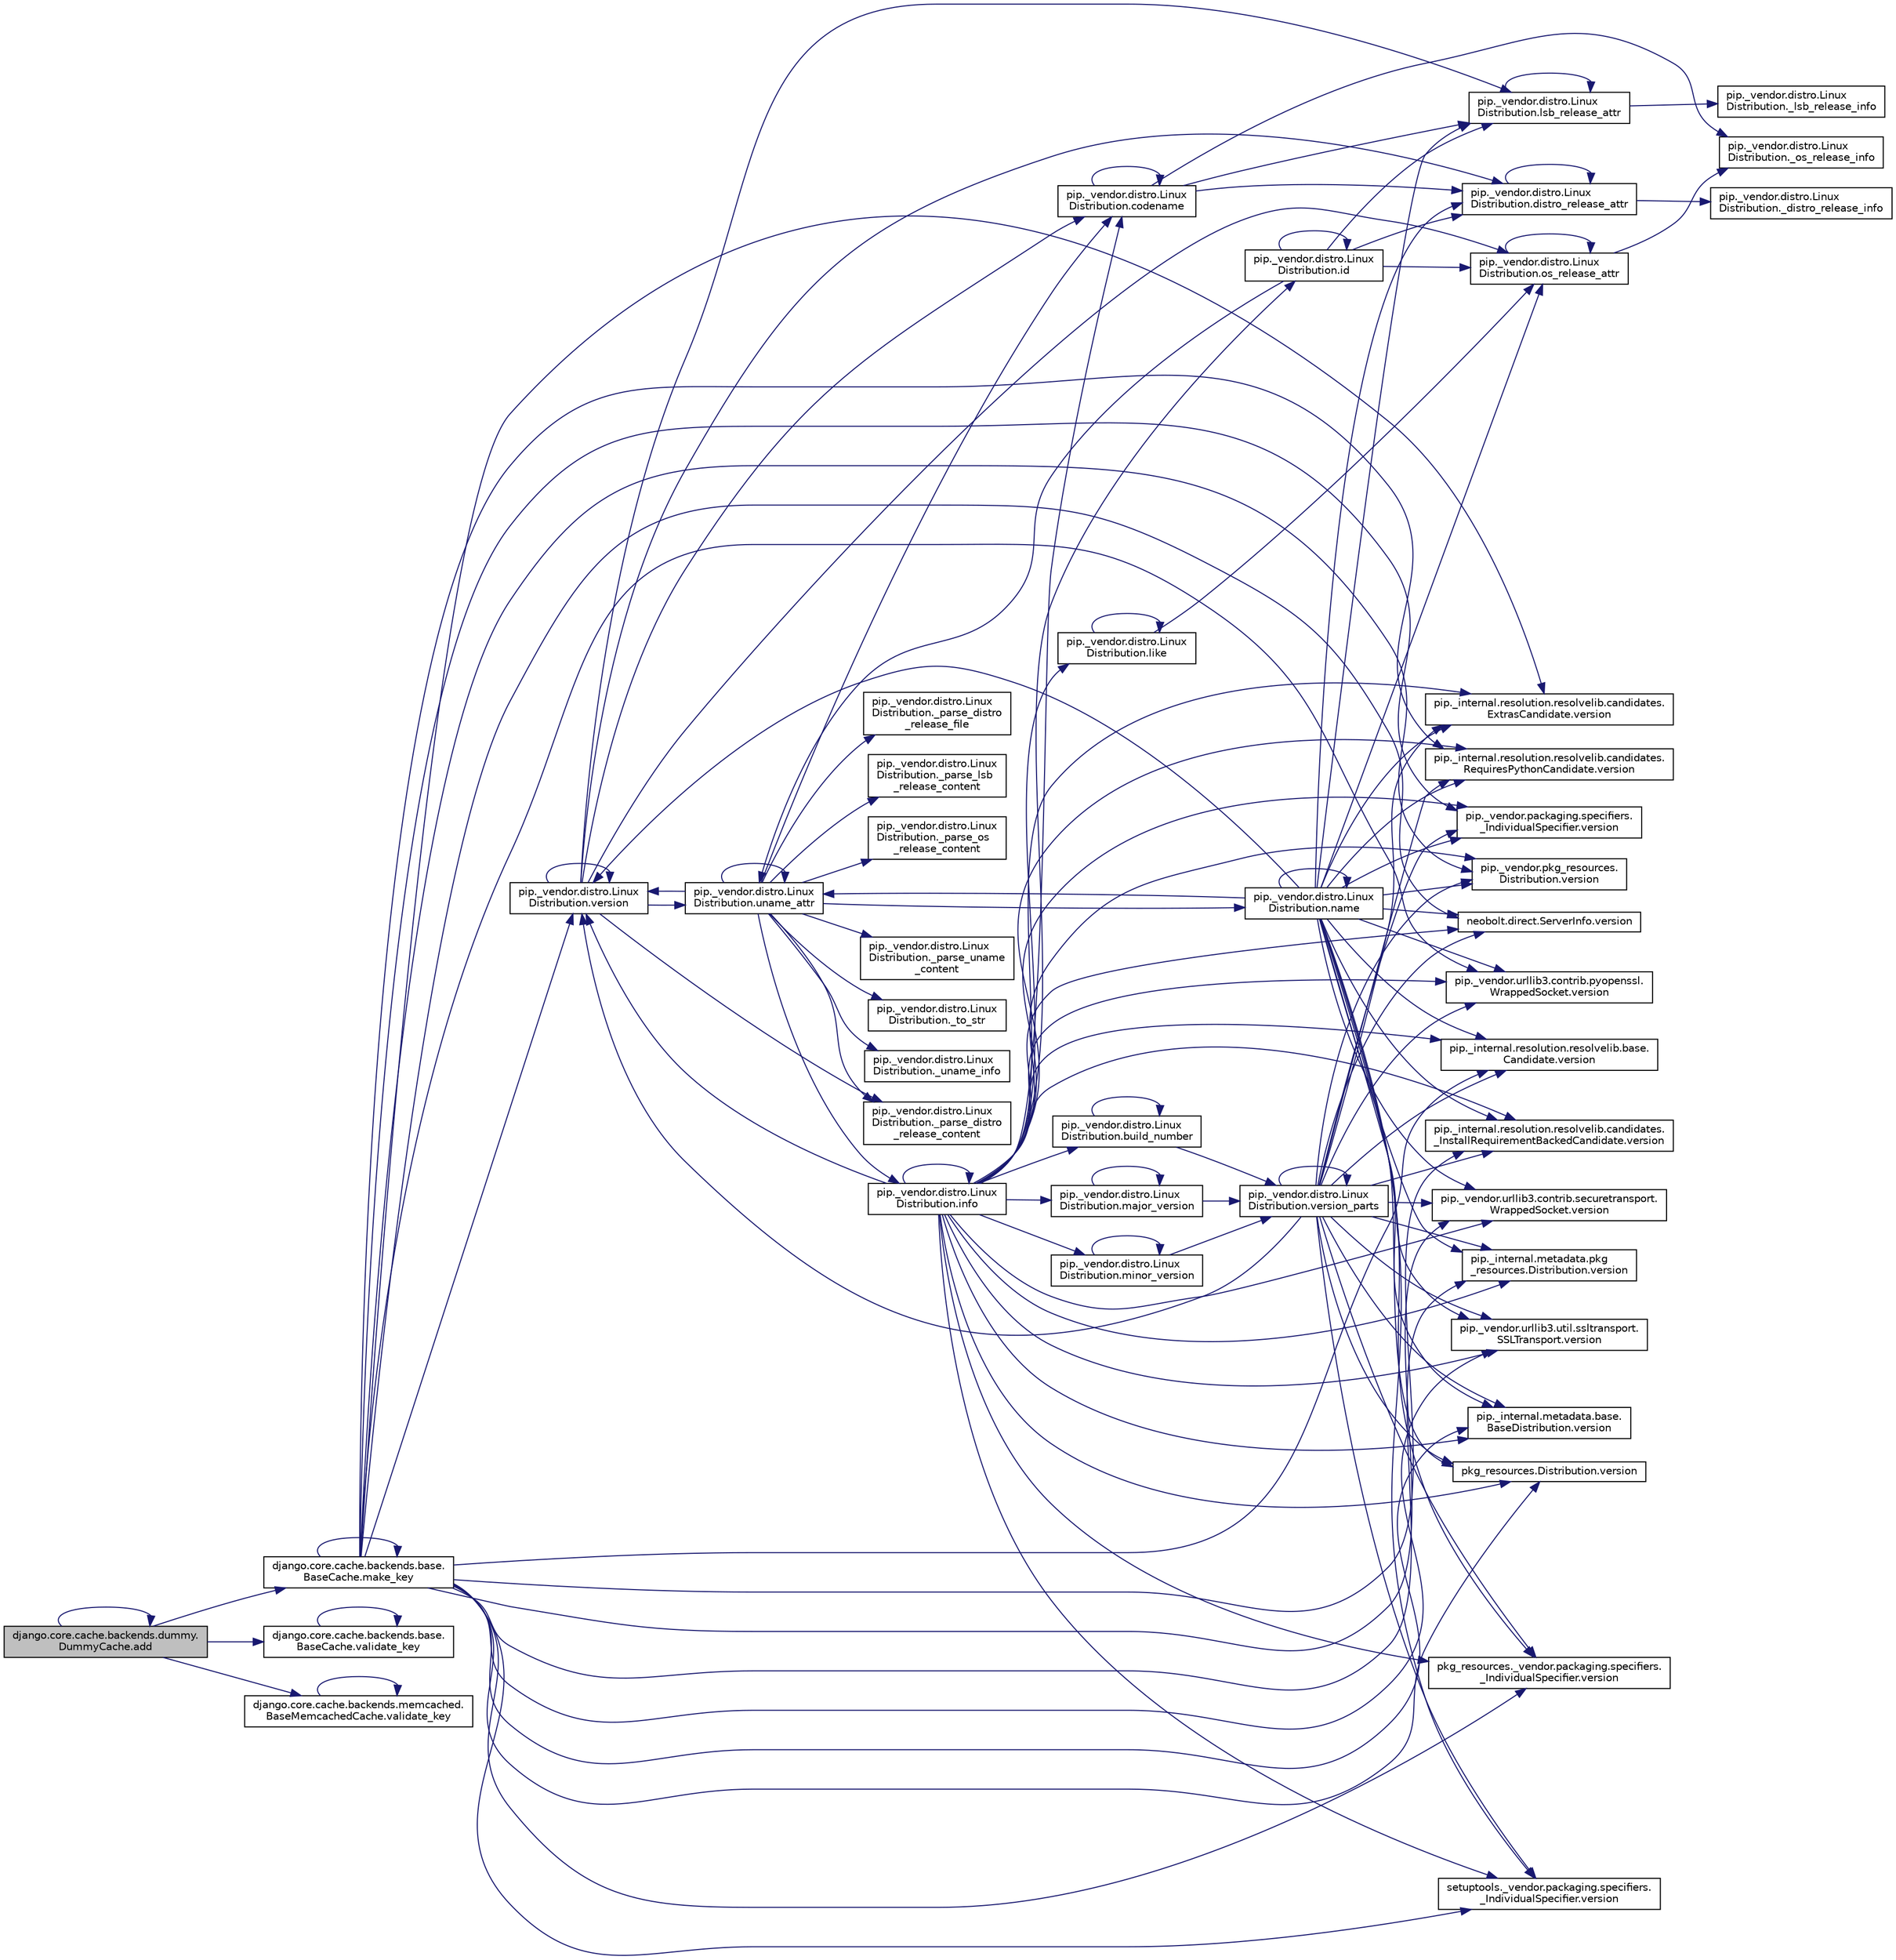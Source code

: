 digraph "django.core.cache.backends.dummy.DummyCache.add"
{
 // LATEX_PDF_SIZE
  edge [fontname="Helvetica",fontsize="10",labelfontname="Helvetica",labelfontsize="10"];
  node [fontname="Helvetica",fontsize="10",shape=record];
  rankdir="LR";
  Node1 [label="django.core.cache.backends.dummy.\lDummyCache.add",height=0.2,width=0.4,color="black", fillcolor="grey75", style="filled", fontcolor="black",tooltip=" "];
  Node1 -> Node1 [color="midnightblue",fontsize="10",style="solid",fontname="Helvetica"];
  Node1 -> Node2 [color="midnightblue",fontsize="10",style="solid",fontname="Helvetica"];
  Node2 [label="django.core.cache.backends.base.\lBaseCache.make_key",height=0.2,width=0.4,color="black", fillcolor="white", style="filled",URL="$d0/d87/classdjango_1_1core_1_1cache_1_1backends_1_1base_1_1_base_cache.html#a8913a325faa9ef7a0b057adf6ec6274e",tooltip=" "];
  Node2 -> Node2 [color="midnightblue",fontsize="10",style="solid",fontname="Helvetica"];
  Node2 -> Node3 [color="midnightblue",fontsize="10",style="solid",fontname="Helvetica"];
  Node3 [label="neobolt.direct.ServerInfo.version",height=0.2,width=0.4,color="black", fillcolor="white", style="filled",URL="$de/d5d/classneobolt_1_1direct_1_1_server_info.html#a40e0fd9b2b291a7178d5b35489b16881",tooltip=" "];
  Node2 -> Node4 [color="midnightblue",fontsize="10",style="solid",fontname="Helvetica"];
  Node4 [label="pip._internal.metadata.base.\lBaseDistribution.version",height=0.2,width=0.4,color="black", fillcolor="white", style="filled",URL="$d7/d34/classpip_1_1__internal_1_1metadata_1_1base_1_1_base_distribution.html#af4024115351223c1472e72e4c17da2fc",tooltip=" "];
  Node2 -> Node5 [color="midnightblue",fontsize="10",style="solid",fontname="Helvetica"];
  Node5 [label="pip._internal.metadata.pkg\l_resources.Distribution.version",height=0.2,width=0.4,color="black", fillcolor="white", style="filled",URL="$dc/df0/classpip_1_1__internal_1_1metadata_1_1pkg__resources_1_1_distribution.html#ac83e189aa08d2465284bb5d465190dde",tooltip=" "];
  Node2 -> Node6 [color="midnightblue",fontsize="10",style="solid",fontname="Helvetica"];
  Node6 [label="pip._internal.resolution.resolvelib.base.\lCandidate.version",height=0.2,width=0.4,color="black", fillcolor="white", style="filled",URL="$db/d18/classpip_1_1__internal_1_1resolution_1_1resolvelib_1_1base_1_1_candidate.html#a9c16dfa9e4f9aefc73ba5e64b22a8475",tooltip=" "];
  Node2 -> Node7 [color="midnightblue",fontsize="10",style="solid",fontname="Helvetica"];
  Node7 [label="pip._internal.resolution.resolvelib.candidates.\l_InstallRequirementBackedCandidate.version",height=0.2,width=0.4,color="black", fillcolor="white", style="filled",URL="$dc/d03/classpip_1_1__internal_1_1resolution_1_1resolvelib_1_1candidates_1_1___install_requirement_backed_candidate.html#a4f4a974e66da6155fd19dedc8149f7a9",tooltip=" "];
  Node2 -> Node8 [color="midnightblue",fontsize="10",style="solid",fontname="Helvetica"];
  Node8 [label="pip._internal.resolution.resolvelib.candidates.\lExtrasCandidate.version",height=0.2,width=0.4,color="black", fillcolor="white", style="filled",URL="$d8/df7/classpip_1_1__internal_1_1resolution_1_1resolvelib_1_1candidates_1_1_extras_candidate.html#afd11c944b3a60218acccf10656b4c59e",tooltip=" "];
  Node2 -> Node9 [color="midnightblue",fontsize="10",style="solid",fontname="Helvetica"];
  Node9 [label="pip._internal.resolution.resolvelib.candidates.\lRequiresPythonCandidate.version",height=0.2,width=0.4,color="black", fillcolor="white", style="filled",URL="$db/d0a/classpip_1_1__internal_1_1resolution_1_1resolvelib_1_1candidates_1_1_requires_python_candidate.html#a2ec46fa71f2669b413ba5b9943c19dfc",tooltip=" "];
  Node2 -> Node10 [color="midnightblue",fontsize="10",style="solid",fontname="Helvetica"];
  Node10 [label="pip._vendor.packaging.specifiers.\l_IndividualSpecifier.version",height=0.2,width=0.4,color="black", fillcolor="white", style="filled",URL="$d9/d98/classpip_1_1__vendor_1_1packaging_1_1specifiers_1_1___individual_specifier.html#a5f58dee6bcf78651ae53becf5ee2f682",tooltip=" "];
  Node2 -> Node11 [color="midnightblue",fontsize="10",style="solid",fontname="Helvetica"];
  Node11 [label="pip._vendor.pkg_resources.\lDistribution.version",height=0.2,width=0.4,color="black", fillcolor="white", style="filled",URL="$d0/ddb/classpip_1_1__vendor_1_1pkg__resources_1_1_distribution.html#acd94a7f669ee4fc277245673ea39e748",tooltip=" "];
  Node2 -> Node12 [color="midnightblue",fontsize="10",style="solid",fontname="Helvetica"];
  Node12 [label="pip._vendor.urllib3.contrib.pyopenssl.\lWrappedSocket.version",height=0.2,width=0.4,color="black", fillcolor="white", style="filled",URL="$d3/d95/classpip_1_1__vendor_1_1urllib3_1_1contrib_1_1pyopenssl_1_1_wrapped_socket.html#a5feafd2bff784708293e180679101471",tooltip=" "];
  Node2 -> Node13 [color="midnightblue",fontsize="10",style="solid",fontname="Helvetica"];
  Node13 [label="pip._vendor.urllib3.contrib.securetransport.\lWrappedSocket.version",height=0.2,width=0.4,color="black", fillcolor="white", style="filled",URL="$da/dfd/classpip_1_1__vendor_1_1urllib3_1_1contrib_1_1securetransport_1_1_wrapped_socket.html#af0d3f6b340221cc6e658dab4137b8391",tooltip=" "];
  Node2 -> Node14 [color="midnightblue",fontsize="10",style="solid",fontname="Helvetica"];
  Node14 [label="pip._vendor.distro.Linux\lDistribution.version",height=0.2,width=0.4,color="black", fillcolor="white", style="filled",URL="$db/dc1/classpip_1_1__vendor_1_1distro_1_1_linux_distribution.html#a0c37e11aca02766e25025a395c09dd8b",tooltip=" "];
  Node14 -> Node15 [color="midnightblue",fontsize="10",style="solid",fontname="Helvetica"];
  Node15 [label="pip._vendor.distro.Linux\lDistribution._parse_distro\l_release_content",height=0.2,width=0.4,color="black", fillcolor="white", style="filled",URL="$db/dc1/classpip_1_1__vendor_1_1distro_1_1_linux_distribution.html#aa74c8b8f216e13c0f0d81f2b952ed689",tooltip=" "];
  Node14 -> Node16 [color="midnightblue",fontsize="10",style="solid",fontname="Helvetica"];
  Node16 [label="pip._vendor.distro.Linux\lDistribution.codename",height=0.2,width=0.4,color="black", fillcolor="white", style="filled",URL="$db/dc1/classpip_1_1__vendor_1_1distro_1_1_linux_distribution.html#a8b01fa5c9b2883dab710ca528927a6d2",tooltip=" "];
  Node16 -> Node17 [color="midnightblue",fontsize="10",style="solid",fontname="Helvetica"];
  Node17 [label="pip._vendor.distro.Linux\lDistribution._os_release_info",height=0.2,width=0.4,color="black", fillcolor="white", style="filled",URL="$db/dc1/classpip_1_1__vendor_1_1distro_1_1_linux_distribution.html#a9e99d08a1ee6d485377d8a6f72c5fca9",tooltip=" "];
  Node16 -> Node16 [color="midnightblue",fontsize="10",style="solid",fontname="Helvetica"];
  Node16 -> Node18 [color="midnightblue",fontsize="10",style="solid",fontname="Helvetica"];
  Node18 [label="pip._vendor.distro.Linux\lDistribution.distro_release_attr",height=0.2,width=0.4,color="black", fillcolor="white", style="filled",URL="$db/dc1/classpip_1_1__vendor_1_1distro_1_1_linux_distribution.html#a783e432baf3c43e5c59d94715abe882d",tooltip=" "];
  Node18 -> Node19 [color="midnightblue",fontsize="10",style="solid",fontname="Helvetica"];
  Node19 [label="pip._vendor.distro.Linux\lDistribution._distro_release_info",height=0.2,width=0.4,color="black", fillcolor="white", style="filled",URL="$db/dc1/classpip_1_1__vendor_1_1distro_1_1_linux_distribution.html#a0455782d9bf0abff28527e1cc22af86e",tooltip=" "];
  Node18 -> Node18 [color="midnightblue",fontsize="10",style="solid",fontname="Helvetica"];
  Node16 -> Node20 [color="midnightblue",fontsize="10",style="solid",fontname="Helvetica"];
  Node20 [label="pip._vendor.distro.Linux\lDistribution.lsb_release_attr",height=0.2,width=0.4,color="black", fillcolor="white", style="filled",URL="$db/dc1/classpip_1_1__vendor_1_1distro_1_1_linux_distribution.html#a2fb20b28b68f25e4868e8d4b517bb710",tooltip=" "];
  Node20 -> Node21 [color="midnightblue",fontsize="10",style="solid",fontname="Helvetica"];
  Node21 [label="pip._vendor.distro.Linux\lDistribution._lsb_release_info",height=0.2,width=0.4,color="black", fillcolor="white", style="filled",URL="$db/dc1/classpip_1_1__vendor_1_1distro_1_1_linux_distribution.html#a0cbc9117e4ae04e173d26260d517dea1",tooltip=" "];
  Node20 -> Node20 [color="midnightblue",fontsize="10",style="solid",fontname="Helvetica"];
  Node14 -> Node18 [color="midnightblue",fontsize="10",style="solid",fontname="Helvetica"];
  Node14 -> Node20 [color="midnightblue",fontsize="10",style="solid",fontname="Helvetica"];
  Node14 -> Node22 [color="midnightblue",fontsize="10",style="solid",fontname="Helvetica"];
  Node22 [label="pip._vendor.distro.Linux\lDistribution.os_release_attr",height=0.2,width=0.4,color="black", fillcolor="white", style="filled",URL="$db/dc1/classpip_1_1__vendor_1_1distro_1_1_linux_distribution.html#a2c980e7f2faf33563d32e0a0b1309cfa",tooltip=" "];
  Node22 -> Node17 [color="midnightblue",fontsize="10",style="solid",fontname="Helvetica"];
  Node22 -> Node22 [color="midnightblue",fontsize="10",style="solid",fontname="Helvetica"];
  Node14 -> Node23 [color="midnightblue",fontsize="10",style="solid",fontname="Helvetica"];
  Node23 [label="pip._vendor.distro.Linux\lDistribution.uname_attr",height=0.2,width=0.4,color="black", fillcolor="white", style="filled",URL="$db/dc1/classpip_1_1__vendor_1_1distro_1_1_linux_distribution.html#a82939a6850962797338a64083a30a2ec",tooltip=" "];
  Node23 -> Node15 [color="midnightblue",fontsize="10",style="solid",fontname="Helvetica"];
  Node23 -> Node24 [color="midnightblue",fontsize="10",style="solid",fontname="Helvetica"];
  Node24 [label="pip._vendor.distro.Linux\lDistribution._parse_distro\l_release_file",height=0.2,width=0.4,color="black", fillcolor="white", style="filled",URL="$db/dc1/classpip_1_1__vendor_1_1distro_1_1_linux_distribution.html#ad45007cf2352023cbf2b1f66d528720d",tooltip=" "];
  Node23 -> Node25 [color="midnightblue",fontsize="10",style="solid",fontname="Helvetica"];
  Node25 [label="pip._vendor.distro.Linux\lDistribution._parse_lsb\l_release_content",height=0.2,width=0.4,color="black", fillcolor="white", style="filled",URL="$db/dc1/classpip_1_1__vendor_1_1distro_1_1_linux_distribution.html#a263d93dbdf8e1f0790d8e99ce3e44ae1",tooltip=" "];
  Node23 -> Node26 [color="midnightblue",fontsize="10",style="solid",fontname="Helvetica"];
  Node26 [label="pip._vendor.distro.Linux\lDistribution._parse_os\l_release_content",height=0.2,width=0.4,color="black", fillcolor="white", style="filled",URL="$db/dc1/classpip_1_1__vendor_1_1distro_1_1_linux_distribution.html#a4655249020d118550be9366ca10e6160",tooltip=" "];
  Node23 -> Node27 [color="midnightblue",fontsize="10",style="solid",fontname="Helvetica"];
  Node27 [label="pip._vendor.distro.Linux\lDistribution._parse_uname\l_content",height=0.2,width=0.4,color="black", fillcolor="white", style="filled",URL="$db/dc1/classpip_1_1__vendor_1_1distro_1_1_linux_distribution.html#a35b4e47c369768ad7576e8958944ec14",tooltip=" "];
  Node23 -> Node28 [color="midnightblue",fontsize="10",style="solid",fontname="Helvetica"];
  Node28 [label="pip._vendor.distro.Linux\lDistribution._to_str",height=0.2,width=0.4,color="black", fillcolor="white", style="filled",URL="$db/dc1/classpip_1_1__vendor_1_1distro_1_1_linux_distribution.html#a41af716f62e9615713e2a8848edfb485",tooltip=" "];
  Node23 -> Node29 [color="midnightblue",fontsize="10",style="solid",fontname="Helvetica"];
  Node29 [label="pip._vendor.distro.Linux\lDistribution._uname_info",height=0.2,width=0.4,color="black", fillcolor="white", style="filled",URL="$db/dc1/classpip_1_1__vendor_1_1distro_1_1_linux_distribution.html#ab5a3479e28ad6fb9c4073c353b62c56b",tooltip=" "];
  Node23 -> Node16 [color="midnightblue",fontsize="10",style="solid",fontname="Helvetica"];
  Node23 -> Node30 [color="midnightblue",fontsize="10",style="solid",fontname="Helvetica"];
  Node30 [label="pip._vendor.distro.Linux\lDistribution.info",height=0.2,width=0.4,color="black", fillcolor="white", style="filled",URL="$db/dc1/classpip_1_1__vendor_1_1distro_1_1_linux_distribution.html#a8d936e9ec6198181f15f5b1bf07f065d",tooltip=" "];
  Node30 -> Node31 [color="midnightblue",fontsize="10",style="solid",fontname="Helvetica"];
  Node31 [label="pip._vendor.distro.Linux\lDistribution.build_number",height=0.2,width=0.4,color="black", fillcolor="white", style="filled",URL="$db/dc1/classpip_1_1__vendor_1_1distro_1_1_linux_distribution.html#a6f133fc881eea68a8fd21dde923639f3",tooltip=" "];
  Node31 -> Node31 [color="midnightblue",fontsize="10",style="solid",fontname="Helvetica"];
  Node31 -> Node32 [color="midnightblue",fontsize="10",style="solid",fontname="Helvetica"];
  Node32 [label="pip._vendor.distro.Linux\lDistribution.version_parts",height=0.2,width=0.4,color="black", fillcolor="white", style="filled",URL="$db/dc1/classpip_1_1__vendor_1_1distro_1_1_linux_distribution.html#a75cf0bb28d95514dc96425ef8c192660",tooltip=" "];
  Node32 -> Node3 [color="midnightblue",fontsize="10",style="solid",fontname="Helvetica"];
  Node32 -> Node4 [color="midnightblue",fontsize="10",style="solid",fontname="Helvetica"];
  Node32 -> Node5 [color="midnightblue",fontsize="10",style="solid",fontname="Helvetica"];
  Node32 -> Node6 [color="midnightblue",fontsize="10",style="solid",fontname="Helvetica"];
  Node32 -> Node7 [color="midnightblue",fontsize="10",style="solid",fontname="Helvetica"];
  Node32 -> Node8 [color="midnightblue",fontsize="10",style="solid",fontname="Helvetica"];
  Node32 -> Node9 [color="midnightblue",fontsize="10",style="solid",fontname="Helvetica"];
  Node32 -> Node10 [color="midnightblue",fontsize="10",style="solid",fontname="Helvetica"];
  Node32 -> Node11 [color="midnightblue",fontsize="10",style="solid",fontname="Helvetica"];
  Node32 -> Node12 [color="midnightblue",fontsize="10",style="solid",fontname="Helvetica"];
  Node32 -> Node13 [color="midnightblue",fontsize="10",style="solid",fontname="Helvetica"];
  Node32 -> Node33 [color="midnightblue",fontsize="10",style="solid",fontname="Helvetica"];
  Node33 [label="pip._vendor.urllib3.util.ssltransport.\lSSLTransport.version",height=0.2,width=0.4,color="black", fillcolor="white", style="filled",URL="$d5/d5b/classpip_1_1__vendor_1_1urllib3_1_1util_1_1ssltransport_1_1_s_s_l_transport.html#a51f8748cf15d48f45d8386689b8c3dd7",tooltip=" "];
  Node32 -> Node34 [color="midnightblue",fontsize="10",style="solid",fontname="Helvetica"];
  Node34 [label="pkg_resources.Distribution.version",height=0.2,width=0.4,color="black", fillcolor="white", style="filled",URL="$d8/d25/classpkg__resources_1_1_distribution.html#a454a1c3eae52dee89980a24d7c67f036",tooltip=" "];
  Node32 -> Node35 [color="midnightblue",fontsize="10",style="solid",fontname="Helvetica"];
  Node35 [label="pkg_resources._vendor.packaging.specifiers.\l_IndividualSpecifier.version",height=0.2,width=0.4,color="black", fillcolor="white", style="filled",URL="$d7/d3d/classpkg__resources_1_1__vendor_1_1packaging_1_1specifiers_1_1___individual_specifier.html#a98ff7bb31634856e5dda863aacbcb98b",tooltip=" "];
  Node32 -> Node14 [color="midnightblue",fontsize="10",style="solid",fontname="Helvetica"];
  Node32 -> Node36 [color="midnightblue",fontsize="10",style="solid",fontname="Helvetica"];
  Node36 [label="setuptools._vendor.packaging.specifiers.\l_IndividualSpecifier.version",height=0.2,width=0.4,color="black", fillcolor="white", style="filled",URL="$d2/dfa/classsetuptools_1_1__vendor_1_1packaging_1_1specifiers_1_1___individual_specifier.html#adbeb1ca50221bae20afba44631b69ea1",tooltip=" "];
  Node32 -> Node32 [color="midnightblue",fontsize="10",style="solid",fontname="Helvetica"];
  Node30 -> Node16 [color="midnightblue",fontsize="10",style="solid",fontname="Helvetica"];
  Node30 -> Node37 [color="midnightblue",fontsize="10",style="solid",fontname="Helvetica"];
  Node37 [label="pip._vendor.distro.Linux\lDistribution.id",height=0.2,width=0.4,color="black", fillcolor="white", style="filled",URL="$db/dc1/classpip_1_1__vendor_1_1distro_1_1_linux_distribution.html#a116be2692b0f408214126c823ce11add",tooltip=" "];
  Node37 -> Node18 [color="midnightblue",fontsize="10",style="solid",fontname="Helvetica"];
  Node37 -> Node37 [color="midnightblue",fontsize="10",style="solid",fontname="Helvetica"];
  Node37 -> Node20 [color="midnightblue",fontsize="10",style="solid",fontname="Helvetica"];
  Node37 -> Node22 [color="midnightblue",fontsize="10",style="solid",fontname="Helvetica"];
  Node37 -> Node23 [color="midnightblue",fontsize="10",style="solid",fontname="Helvetica"];
  Node30 -> Node30 [color="midnightblue",fontsize="10",style="solid",fontname="Helvetica"];
  Node30 -> Node38 [color="midnightblue",fontsize="10",style="solid",fontname="Helvetica"];
  Node38 [label="pip._vendor.distro.Linux\lDistribution.like",height=0.2,width=0.4,color="black", fillcolor="white", style="filled",URL="$db/dc1/classpip_1_1__vendor_1_1distro_1_1_linux_distribution.html#a65bc00eb33209666ff0bda45659b31fe",tooltip=" "];
  Node38 -> Node38 [color="midnightblue",fontsize="10",style="solid",fontname="Helvetica"];
  Node38 -> Node22 [color="midnightblue",fontsize="10",style="solid",fontname="Helvetica"];
  Node30 -> Node39 [color="midnightblue",fontsize="10",style="solid",fontname="Helvetica"];
  Node39 [label="pip._vendor.distro.Linux\lDistribution.major_version",height=0.2,width=0.4,color="black", fillcolor="white", style="filled",URL="$db/dc1/classpip_1_1__vendor_1_1distro_1_1_linux_distribution.html#a506c0bccc9c7486786b399ef3d0ac122",tooltip=" "];
  Node39 -> Node39 [color="midnightblue",fontsize="10",style="solid",fontname="Helvetica"];
  Node39 -> Node32 [color="midnightblue",fontsize="10",style="solid",fontname="Helvetica"];
  Node30 -> Node40 [color="midnightblue",fontsize="10",style="solid",fontname="Helvetica"];
  Node40 [label="pip._vendor.distro.Linux\lDistribution.minor_version",height=0.2,width=0.4,color="black", fillcolor="white", style="filled",URL="$db/dc1/classpip_1_1__vendor_1_1distro_1_1_linux_distribution.html#a56ce7b60ce6e6d469ef2ca23999dbbc7",tooltip=" "];
  Node40 -> Node40 [color="midnightblue",fontsize="10",style="solid",fontname="Helvetica"];
  Node40 -> Node32 [color="midnightblue",fontsize="10",style="solid",fontname="Helvetica"];
  Node30 -> Node3 [color="midnightblue",fontsize="10",style="solid",fontname="Helvetica"];
  Node30 -> Node4 [color="midnightblue",fontsize="10",style="solid",fontname="Helvetica"];
  Node30 -> Node5 [color="midnightblue",fontsize="10",style="solid",fontname="Helvetica"];
  Node30 -> Node6 [color="midnightblue",fontsize="10",style="solid",fontname="Helvetica"];
  Node30 -> Node7 [color="midnightblue",fontsize="10",style="solid",fontname="Helvetica"];
  Node30 -> Node8 [color="midnightblue",fontsize="10",style="solid",fontname="Helvetica"];
  Node30 -> Node9 [color="midnightblue",fontsize="10",style="solid",fontname="Helvetica"];
  Node30 -> Node10 [color="midnightblue",fontsize="10",style="solid",fontname="Helvetica"];
  Node30 -> Node11 [color="midnightblue",fontsize="10",style="solid",fontname="Helvetica"];
  Node30 -> Node12 [color="midnightblue",fontsize="10",style="solid",fontname="Helvetica"];
  Node30 -> Node13 [color="midnightblue",fontsize="10",style="solid",fontname="Helvetica"];
  Node30 -> Node33 [color="midnightblue",fontsize="10",style="solid",fontname="Helvetica"];
  Node30 -> Node34 [color="midnightblue",fontsize="10",style="solid",fontname="Helvetica"];
  Node30 -> Node35 [color="midnightblue",fontsize="10",style="solid",fontname="Helvetica"];
  Node30 -> Node14 [color="midnightblue",fontsize="10",style="solid",fontname="Helvetica"];
  Node30 -> Node36 [color="midnightblue",fontsize="10",style="solid",fontname="Helvetica"];
  Node23 -> Node41 [color="midnightblue",fontsize="10",style="solid",fontname="Helvetica"];
  Node41 [label="pip._vendor.distro.Linux\lDistribution.name",height=0.2,width=0.4,color="black", fillcolor="white", style="filled",URL="$db/dc1/classpip_1_1__vendor_1_1distro_1_1_linux_distribution.html#a7bbcbb9f1bf561b231f594b5bb251dbc",tooltip=" "];
  Node41 -> Node18 [color="midnightblue",fontsize="10",style="solid",fontname="Helvetica"];
  Node41 -> Node20 [color="midnightblue",fontsize="10",style="solid",fontname="Helvetica"];
  Node41 -> Node41 [color="midnightblue",fontsize="10",style="solid",fontname="Helvetica"];
  Node41 -> Node22 [color="midnightblue",fontsize="10",style="solid",fontname="Helvetica"];
  Node41 -> Node23 [color="midnightblue",fontsize="10",style="solid",fontname="Helvetica"];
  Node41 -> Node3 [color="midnightblue",fontsize="10",style="solid",fontname="Helvetica"];
  Node41 -> Node4 [color="midnightblue",fontsize="10",style="solid",fontname="Helvetica"];
  Node41 -> Node5 [color="midnightblue",fontsize="10",style="solid",fontname="Helvetica"];
  Node41 -> Node6 [color="midnightblue",fontsize="10",style="solid",fontname="Helvetica"];
  Node41 -> Node7 [color="midnightblue",fontsize="10",style="solid",fontname="Helvetica"];
  Node41 -> Node8 [color="midnightblue",fontsize="10",style="solid",fontname="Helvetica"];
  Node41 -> Node9 [color="midnightblue",fontsize="10",style="solid",fontname="Helvetica"];
  Node41 -> Node10 [color="midnightblue",fontsize="10",style="solid",fontname="Helvetica"];
  Node41 -> Node11 [color="midnightblue",fontsize="10",style="solid",fontname="Helvetica"];
  Node41 -> Node12 [color="midnightblue",fontsize="10",style="solid",fontname="Helvetica"];
  Node41 -> Node13 [color="midnightblue",fontsize="10",style="solid",fontname="Helvetica"];
  Node41 -> Node14 [color="midnightblue",fontsize="10",style="solid",fontname="Helvetica"];
  Node41 -> Node33 [color="midnightblue",fontsize="10",style="solid",fontname="Helvetica"];
  Node41 -> Node34 [color="midnightblue",fontsize="10",style="solid",fontname="Helvetica"];
  Node41 -> Node35 [color="midnightblue",fontsize="10",style="solid",fontname="Helvetica"];
  Node41 -> Node36 [color="midnightblue",fontsize="10",style="solid",fontname="Helvetica"];
  Node23 -> Node23 [color="midnightblue",fontsize="10",style="solid",fontname="Helvetica"];
  Node23 -> Node14 [color="midnightblue",fontsize="10",style="solid",fontname="Helvetica"];
  Node14 -> Node14 [color="midnightblue",fontsize="10",style="solid",fontname="Helvetica"];
  Node2 -> Node33 [color="midnightblue",fontsize="10",style="solid",fontname="Helvetica"];
  Node2 -> Node34 [color="midnightblue",fontsize="10",style="solid",fontname="Helvetica"];
  Node2 -> Node35 [color="midnightblue",fontsize="10",style="solid",fontname="Helvetica"];
  Node2 -> Node36 [color="midnightblue",fontsize="10",style="solid",fontname="Helvetica"];
  Node1 -> Node42 [color="midnightblue",fontsize="10",style="solid",fontname="Helvetica"];
  Node42 [label="django.core.cache.backends.base.\lBaseCache.validate_key",height=0.2,width=0.4,color="black", fillcolor="white", style="filled",URL="$d0/d87/classdjango_1_1core_1_1cache_1_1backends_1_1base_1_1_base_cache.html#a4341393f6884d6d3273278abc4668ae9",tooltip=" "];
  Node42 -> Node42 [color="midnightblue",fontsize="10",style="solid",fontname="Helvetica"];
  Node1 -> Node43 [color="midnightblue",fontsize="10",style="solid",fontname="Helvetica"];
  Node43 [label="django.core.cache.backends.memcached.\lBaseMemcachedCache.validate_key",height=0.2,width=0.4,color="black", fillcolor="white", style="filled",URL="$d3/d36/classdjango_1_1core_1_1cache_1_1backends_1_1memcached_1_1_base_memcached_cache.html#acc74dd734ae3f44d35df9d08675e240e",tooltip=" "];
  Node43 -> Node43 [color="midnightblue",fontsize="10",style="solid",fontname="Helvetica"];
}
